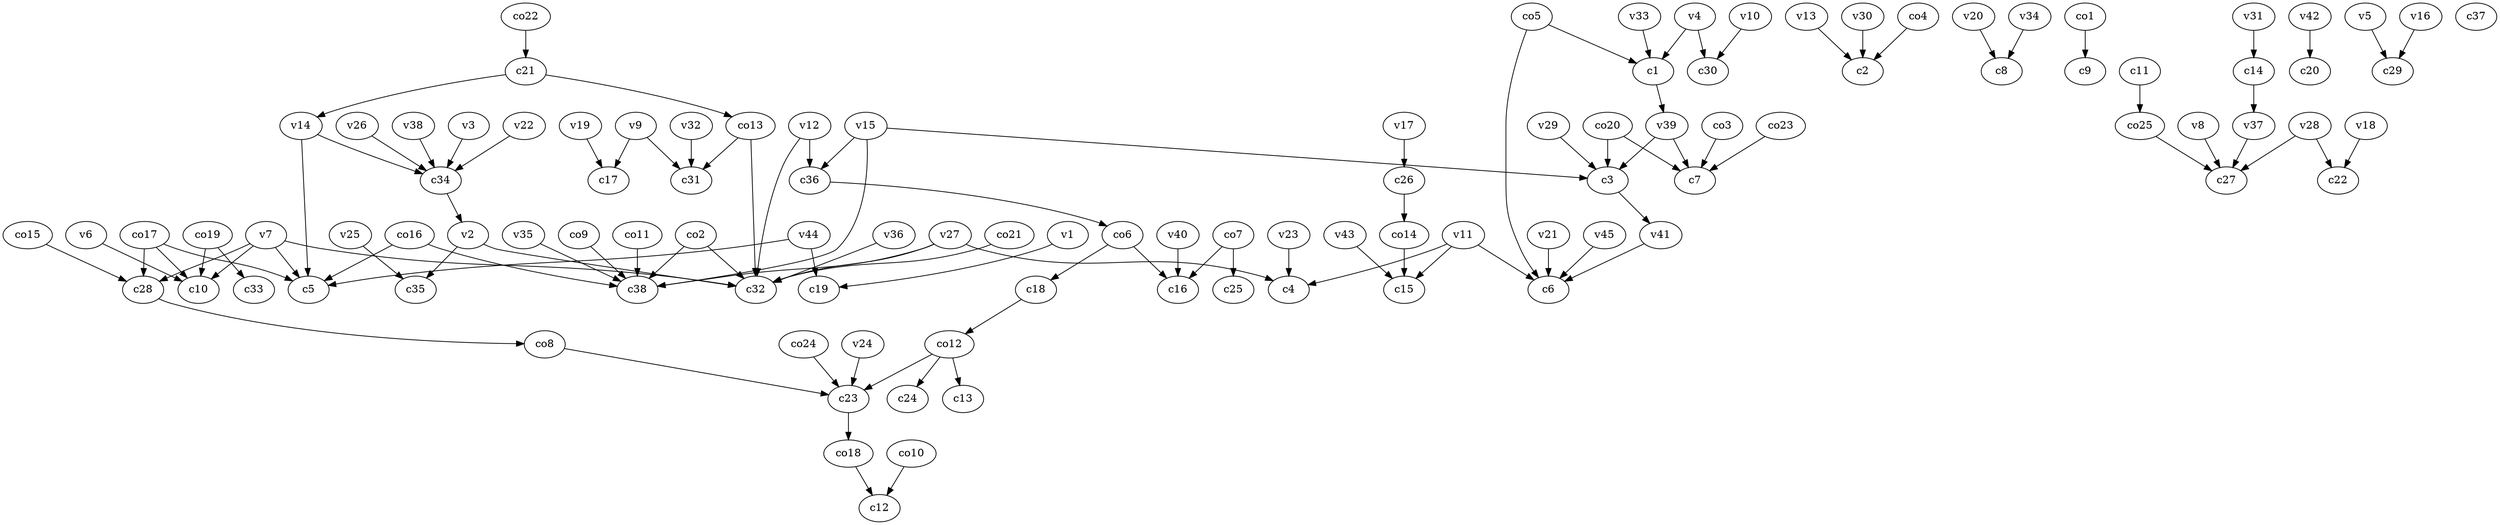 strict digraph  {
c1;
c2;
c3;
c4;
c5;
c6;
c7;
c8;
c9;
c10;
c11;
c12;
c13;
c14;
c15;
c16;
c17;
c18;
c19;
c20;
c21;
c22;
c23;
c24;
c25;
c26;
c27;
c28;
c29;
c30;
c31;
c32;
c33;
c34;
c35;
c36;
c37;
c38;
v1;
v2;
v3;
v4;
v5;
v6;
v7;
v8;
v9;
v10;
v11;
v12;
v13;
v14;
v15;
v16;
v17;
v18;
v19;
v20;
v21;
v22;
v23;
v24;
v25;
v26;
v27;
v28;
v29;
v30;
v31;
v32;
v33;
v34;
v35;
v36;
v37;
v38;
v39;
v40;
v41;
v42;
v43;
v44;
v45;
co1;
co2;
co3;
co4;
co5;
co6;
co7;
co8;
co9;
co10;
co11;
co12;
co13;
co14;
co15;
co16;
co17;
co18;
co19;
co20;
co21;
co22;
co23;
co24;
co25;
c1 -> v39  [weight=1];
c3 -> v41  [weight=1];
c11 -> co25  [weight=1];
c14 -> v37  [weight=1];
c18 -> co12  [weight=1];
c21 -> v14  [weight=1];
c21 -> co13  [weight=1];
c23 -> co18  [weight=1];
c26 -> co14  [weight=1];
c28 -> co8  [weight=1];
c34 -> v2  [weight=1];
c36 -> co6  [weight=1];
v1 -> c19  [weight=1];
v2 -> c35  [weight=1];
v2 -> c32  [weight=1];
v3 -> c34  [weight=1];
v4 -> c1  [weight=1];
v4 -> c30  [weight=1];
v5 -> c29  [weight=1];
v6 -> c10  [weight=1];
v7 -> c28  [weight=1];
v7 -> c5  [weight=1];
v7 -> c32  [weight=1];
v7 -> c10  [weight=1];
v8 -> c27  [weight=1];
v9 -> c17  [weight=1];
v9 -> c31  [weight=1];
v10 -> c30  [weight=1];
v11 -> c4  [weight=1];
v11 -> c6  [weight=1];
v11 -> c15  [weight=1];
v12 -> c36  [weight=1];
v12 -> c32  [weight=1];
v13 -> c2  [weight=1];
v14 -> c34  [weight=1];
v14 -> c5  [weight=1];
v15 -> c3  [weight=1];
v15 -> c38  [weight=1];
v15 -> c36  [weight=1];
v16 -> c29  [weight=1];
v17 -> c26  [weight=1];
v18 -> c22  [weight=1];
v19 -> c17  [weight=1];
v20 -> c8  [weight=1];
v21 -> c6  [weight=1];
v22 -> c34  [weight=1];
v23 -> c4  [weight=1];
v24 -> c23  [weight=1];
v25 -> c35  [weight=1];
v26 -> c34  [weight=1];
v27 -> c32  [weight=1];
v27 -> c4  [weight=1];
v27 -> c38  [weight=1];
v28 -> c27  [weight=1];
v28 -> c22  [weight=1];
v29 -> c3  [weight=1];
v30 -> c2  [weight=1];
v31 -> c14  [weight=1];
v32 -> c31  [weight=1];
v33 -> c1  [weight=1];
v34 -> c8  [weight=1];
v35 -> c38  [weight=1];
v36 -> c32  [weight=1];
v37 -> c27  [weight=1];
v38 -> c34  [weight=1];
v39 -> c7  [weight=1];
v39 -> c3  [weight=1];
v40 -> c16  [weight=1];
v41 -> c6  [weight=1];
v42 -> c20  [weight=1];
v43 -> c15  [weight=1];
v44 -> c5  [weight=1];
v44 -> c19  [weight=1];
v45 -> c6  [weight=1];
co1 -> c9  [weight=1];
co2 -> c38  [weight=1];
co2 -> c32  [weight=1];
co3 -> c7  [weight=1];
co4 -> c2  [weight=1];
co5 -> c1  [weight=1];
co5 -> c6  [weight=1];
co6 -> c16  [weight=1];
co6 -> c18  [weight=1];
co7 -> c25  [weight=1];
co7 -> c16  [weight=1];
co8 -> c23  [weight=1];
co9 -> c38  [weight=1];
co10 -> c12  [weight=1];
co11 -> c38  [weight=1];
co12 -> c13  [weight=1];
co12 -> c23  [weight=1];
co12 -> c24  [weight=1];
co13 -> c32  [weight=1];
co13 -> c31  [weight=1];
co14 -> c15  [weight=1];
co15 -> c28  [weight=1];
co16 -> c5  [weight=1];
co16 -> c38  [weight=1];
co17 -> c5  [weight=1];
co17 -> c10  [weight=1];
co17 -> c28  [weight=1];
co18 -> c12  [weight=1];
co19 -> c33  [weight=1];
co19 -> c10  [weight=1];
co20 -> c7  [weight=1];
co20 -> c3  [weight=1];
co21 -> c32  [weight=1];
co22 -> c21  [weight=1];
co23 -> c7  [weight=1];
co24 -> c23  [weight=1];
co25 -> c27  [weight=1];
}
